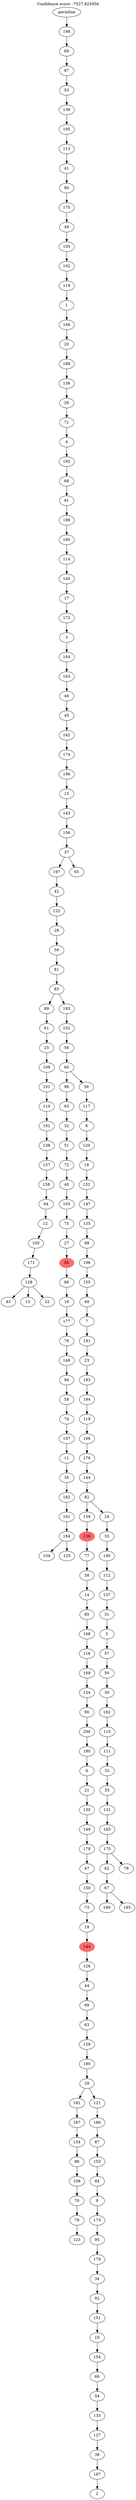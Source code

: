 digraph g {
	"199" -> "200";
	"200" [label="43"];
	"199" -> "201";
	"201" [label="13"];
	"199" -> "202";
	"202" [label="22"];
	"198" -> "199";
	"199" [label="128"];
	"197" -> "198";
	"198" [label="171"];
	"196" -> "197";
	"197" [label="100"];
	"195" -> "196";
	"196" [label="12"];
	"194" -> "195";
	"195" [label="64"];
	"193" -> "194";
	"194" [label="158"];
	"192" -> "193";
	"193" [label="157"];
	"191" -> "192";
	"192" [label="138"];
	"190" -> "191";
	"191" [label="191"];
	"189" -> "190";
	"190" [label="110"];
	"188" -> "189";
	"189" [label="101"];
	"187" -> "188";
	"188" [label="109"];
	"186" -> "187";
	"187" [label="25"];
	"185" -> "186";
	"186" [label="61"];
	"182" -> "183";
	"183" [label="104"];
	"182" -> "184";
	"184" [label="125"];
	"181" -> "182";
	"182" [label="184"];
	"180" -> "181";
	"181" [label="161"];
	"179" -> "180";
	"180" [label="182"];
	"178" -> "179";
	"179" [label="35"];
	"177" -> "178";
	"178" [label="11"];
	"176" -> "177";
	"177" [label="107"];
	"175" -> "176";
	"176" [label="74"];
	"174" -> "175";
	"175" [label="58"];
	"173" -> "174";
	"174" [label="94"];
	"172" -> "173";
	"173" [label="148"];
	"171" -> "172";
	"172" [label="76"];
	"170" -> "171";
	"171" [label="177"];
	"169" -> "170";
	"170" [label="16"];
	"168" -> "169";
	"169" [label="86"];
	"167" -> "168";
	"168" [color=indianred1, style=filled, label="56"];
	"166" -> "167";
	"167" [label="27"];
	"165" -> "166";
	"166" [label="75"];
	"164" -> "165";
	"165" [label="103"];
	"163" -> "164";
	"164" [label="40"];
	"162" -> "163";
	"163" [label="72"];
	"161" -> "162";
	"162" [label="51"];
	"160" -> "161";
	"161" [label="32"];
	"159" -> "160";
	"160" [label="93"];
	"157" -> "158";
	"158" [label="123"];
	"156" -> "157";
	"157" [label="79"];
	"155" -> "156";
	"156" [label="70"];
	"154" -> "155";
	"155" [label="108"];
	"153" -> "154";
	"154" [label="88"];
	"152" -> "153";
	"153" [label="134"];
	"151" -> "152";
	"152" [label="167"];
	"149" -> "150";
	"150" [label="2"];
	"148" -> "149";
	"149" [label="187"];
	"147" -> "148";
	"148" [label="36"];
	"146" -> "147";
	"147" [label="127"];
	"145" -> "146";
	"146" [label="133"];
	"144" -> "145";
	"145" [label="54"];
	"143" -> "144";
	"144" [label="66"];
	"142" -> "143";
	"143" [label="154"];
	"141" -> "142";
	"142" [label="10"];
	"140" -> "141";
	"141" [label="151"];
	"139" -> "140";
	"140" [label="92"];
	"138" -> "139";
	"139" [label="34"];
	"137" -> "138";
	"138" [label="179"];
	"136" -> "137";
	"137" [label="95"];
	"135" -> "136";
	"136" [label="173"];
	"134" -> "135";
	"135" [label="9"];
	"133" -> "134";
	"134" [label="84"];
	"132" -> "133";
	"133" [label="153"];
	"131" -> "132";
	"132" [label="87"];
	"130" -> "131";
	"131" [label="186"];
	"129" -> "130";
	"130" [label="121"];
	"129" -> "151";
	"151" [label="181"];
	"128" -> "129";
	"129" [label="29"];
	"127" -> "128";
	"128" [label="190"];
	"126" -> "127";
	"127" [label="129"];
	"125" -> "126";
	"126" [label="63"];
	"124" -> "125";
	"125" [label="99"];
	"123" -> "124";
	"124" [label="44"];
	"122" -> "123";
	"123" [label="126"];
	"121" -> "122";
	"122" [color=indianred1, style=filled, label="144"];
	"120" -> "121";
	"121" [label="19"];
	"119" -> "120";
	"120" [label="73"];
	"118" -> "119";
	"119" [label="150"];
	"117" -> "118";
	"118" [label="47"];
	"116" -> "117";
	"117" [label="178"];
	"115" -> "116";
	"116" [label="149"];
	"114" -> "115";
	"115" [label="130"];
	"113" -> "114";
	"114" [label="21"];
	"112" -> "113";
	"113" [label="6"];
	"111" -> "112";
	"112" [label="180"];
	"110" -> "111";
	"111" [label="200"];
	"109" -> "110";
	"110" [label="90"];
	"108" -> "109";
	"109" [label="124"];
	"107" -> "108";
	"108" [label="169"];
	"106" -> "107";
	"107" [label="116"];
	"105" -> "106";
	"106" [label="168"];
	"104" -> "105";
	"105" [label="85"];
	"103" -> "104";
	"104" [label="14"];
	"102" -> "103";
	"103" [label="38"];
	"101" -> "102";
	"102" [label="77"];
	"100" -> "101";
	"101" [color=indianred1, style=filled, label="136"];
	"96" -> "97";
	"97" [label="189"];
	"96" -> "98";
	"98" [label="185"];
	"95" -> "96";
	"96" [label="67"];
	"94" -> "95";
	"95" [label="62"];
	"94" -> "99";
	"99" [label="78"];
	"93" -> "94";
	"94" [label="175"];
	"92" -> "93";
	"93" [label="165"];
	"91" -> "92";
	"92" [label="131"];
	"90" -> "91";
	"91" [label="55"];
	"89" -> "90";
	"90" [label="52"];
	"88" -> "89";
	"89" [label="111"];
	"87" -> "88";
	"88" [label="115"];
	"86" -> "87";
	"87" [label="162"];
	"85" -> "86";
	"86" [label="30"];
	"84" -> "85";
	"85" [label="50"];
	"83" -> "84";
	"84" [label="57"];
	"82" -> "83";
	"83" [label="5"];
	"81" -> "82";
	"82" [label="31"];
	"80" -> "81";
	"81" [label="137"];
	"79" -> "80";
	"80" [label="112"];
	"78" -> "79";
	"79" [label="140"];
	"77" -> "78";
	"78" [label="33"];
	"76" -> "77";
	"77" [label="24"];
	"76" -> "100";
	"100" [label="159"];
	"75" -> "76";
	"76" [label="82"];
	"74" -> "75";
	"75" [label="144"];
	"73" -> "74";
	"74" [label="176"];
	"72" -> "73";
	"73" [label="166"];
	"71" -> "72";
	"72" [label="118"];
	"70" -> "71";
	"71" [label="194"];
	"69" -> "70";
	"70" [label="183"];
	"68" -> "69";
	"69" [label="23"];
	"67" -> "68";
	"68" [label="141"];
	"66" -> "67";
	"67" [label="7"];
	"65" -> "66";
	"66" [label="48"];
	"64" -> "65";
	"65" [label="155"];
	"63" -> "64";
	"64" [label="106"];
	"62" -> "63";
	"63" [label="98"];
	"61" -> "62";
	"62" [label="135"];
	"60" -> "61";
	"61" [label="147"];
	"59" -> "60";
	"60" [label="132"];
	"58" -> "59";
	"59" [label="18"];
	"57" -> "58";
	"58" [label="120"];
	"56" -> "57";
	"57" [label="8"];
	"55" -> "56";
	"56" [label="117"];
	"54" -> "55";
	"55" [label="39"];
	"54" -> "159";
	"159" [label="96"];
	"53" -> "54";
	"54" [label="60"];
	"52" -> "53";
	"53" [label="56"];
	"51" -> "52";
	"52" [label="152"];
	"50" -> "51";
	"51" [label="193"];
	"50" -> "185";
	"185" [label="89"];
	"49" -> "50";
	"50" [label="83"];
	"48" -> "49";
	"49" [label="81"];
	"47" -> "48";
	"48" [label="59"];
	"46" -> "47";
	"47" [label="28"];
	"45" -> "46";
	"46" [label="122"];
	"44" -> "45";
	"45" [label="42"];
	"43" -> "44";
	"44" [label="197"];
	"43" -> "203";
	"203" [label="65"];
	"42" -> "43";
	"43" [label="37"];
	"41" -> "42";
	"42" [label="156"];
	"40" -> "41";
	"41" [label="143"];
	"39" -> "40";
	"40" [label="15"];
	"38" -> "39";
	"39" [label="196"];
	"37" -> "38";
	"38" [label="174"];
	"36" -> "37";
	"37" [label="142"];
	"35" -> "36";
	"36" [label="45"];
	"34" -> "35";
	"35" [label="46"];
	"33" -> "34";
	"34" [label="163"];
	"32" -> "33";
	"33" [label="164"];
	"31" -> "32";
	"32" [label="3"];
	"30" -> "31";
	"31" [label="172"];
	"29" -> "30";
	"30" [label="17"];
	"28" -> "29";
	"29" [label="145"];
	"27" -> "28";
	"28" [label="114"];
	"26" -> "27";
	"27" [label="160"];
	"25" -> "26";
	"26" [label="199"];
	"24" -> "25";
	"25" [label="91"];
	"23" -> "24";
	"24" [label="68"];
	"22" -> "23";
	"23" [label="192"];
	"21" -> "22";
	"22" [label="4"];
	"20" -> "21";
	"21" [label="71"];
	"19" -> "20";
	"20" [label="26"];
	"18" -> "19";
	"19" [label="136"];
	"17" -> "18";
	"18" [label="188"];
	"16" -> "17";
	"17" [label="20"];
	"15" -> "16";
	"16" [label="146"];
	"14" -> "15";
	"15" [label="1"];
	"13" -> "14";
	"14" [label="119"];
	"12" -> "13";
	"13" [label="102"];
	"11" -> "12";
	"12" [label="105"];
	"10" -> "11";
	"11" [label="49"];
	"9" -> "10";
	"10" [label="170"];
	"8" -> "9";
	"9" [label="80"];
	"7" -> "8";
	"8" [label="41"];
	"6" -> "7";
	"7" [label="113"];
	"5" -> "6";
	"6" [label="195"];
	"4" -> "5";
	"5" [label="139"];
	"3" -> "4";
	"4" [label="53"];
	"2" -> "3";
	"3" [label="97"];
	"1" -> "2";
	"2" [label="69"];
	"0" -> "1";
	"1" [label="198"];
	"0" [label="germline"];
	labelloc="t";
	label="Confidence score: -7527.825956";
}

